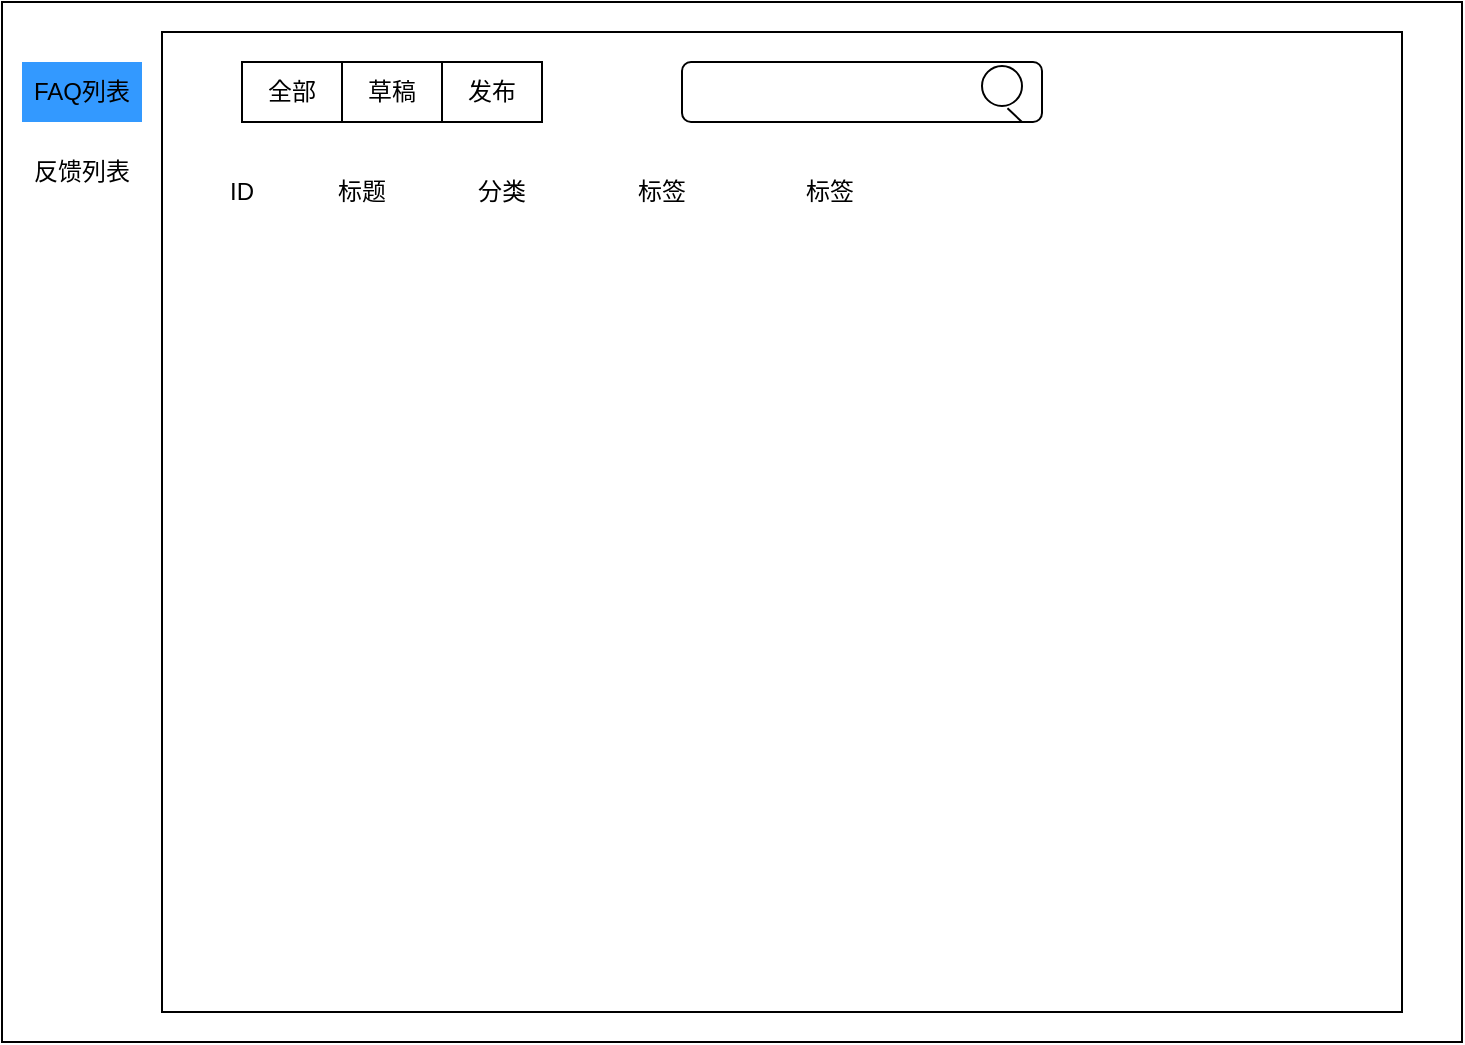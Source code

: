 <mxfile version="24.2.3" type="github">
  <diagram name="第 1 页" id="4bV1xW46nVY4Pf9X2hRi">
    <mxGraphModel dx="1535" dy="838" grid="1" gridSize="10" guides="1" tooltips="1" connect="1" arrows="1" fold="1" page="1" pageScale="1" pageWidth="827" pageHeight="1169" math="0" shadow="0">
      <root>
        <mxCell id="0" />
        <mxCell id="1" parent="0" />
        <mxCell id="X1Csc4AVLxiHJh4jynjV-7" value="" style="rounded=0;whiteSpace=wrap;html=1;" vertex="1" parent="1">
          <mxGeometry x="30" y="80" width="730" height="520" as="geometry" />
        </mxCell>
        <mxCell id="X1Csc4AVLxiHJh4jynjV-3" value="FAQ列表" style="text;html=1;align=center;verticalAlign=middle;whiteSpace=wrap;rounded=0;fillColor=#3399FF;" vertex="1" parent="1">
          <mxGeometry x="40" y="110" width="60" height="30" as="geometry" />
        </mxCell>
        <mxCell id="X1Csc4AVLxiHJh4jynjV-4" value="反馈列表" style="text;html=1;align=center;verticalAlign=middle;whiteSpace=wrap;rounded=0;" vertex="1" parent="1">
          <mxGeometry x="40" y="150" width="60" height="30" as="geometry" />
        </mxCell>
        <mxCell id="X1Csc4AVLxiHJh4jynjV-5" value="" style="rounded=0;whiteSpace=wrap;html=1;" vertex="1" parent="1">
          <mxGeometry x="110" y="95" width="620" height="490" as="geometry" />
        </mxCell>
        <mxCell id="X1Csc4AVLxiHJh4jynjV-6" value="全部" style="rounded=0;whiteSpace=wrap;html=1;" vertex="1" parent="1">
          <mxGeometry x="150" y="110" width="50" height="30" as="geometry" />
        </mxCell>
        <mxCell id="X1Csc4AVLxiHJh4jynjV-8" value="草稿" style="rounded=0;whiteSpace=wrap;html=1;" vertex="1" parent="1">
          <mxGeometry x="200" y="110" width="50" height="30" as="geometry" />
        </mxCell>
        <mxCell id="X1Csc4AVLxiHJh4jynjV-9" value="发布" style="rounded=0;whiteSpace=wrap;html=1;" vertex="1" parent="1">
          <mxGeometry x="250" y="110" width="50" height="30" as="geometry" />
        </mxCell>
        <mxCell id="X1Csc4AVLxiHJh4jynjV-10" value="" style="rounded=1;whiteSpace=wrap;html=1;align=center;verticalAlign=middle;fontFamily=Helvetica;fontSize=12;fontColor=default;fillColor=none;gradientColor=none;" vertex="1" parent="1">
          <mxGeometry x="370" y="110" width="180" height="30" as="geometry" />
        </mxCell>
        <mxCell id="X1Csc4AVLxiHJh4jynjV-12" value="" style="ellipse;whiteSpace=wrap;html=1;aspect=fixed;rounded=0;align=center;verticalAlign=middle;fontFamily=Helvetica;fontSize=12;fontColor=default;fillColor=none;gradientColor=none;" vertex="1" parent="1">
          <mxGeometry x="520" y="112" width="20" height="20" as="geometry" />
        </mxCell>
        <mxCell id="X1Csc4AVLxiHJh4jynjV-13" value="" style="endArrow=none;html=1;rounded=0;fontFamily=Helvetica;fontSize=12;fontColor=default;entryX=0.677;entryY=0.286;entryDx=0;entryDy=0;entryPerimeter=0;" edge="1" parent="1">
          <mxGeometry width="50" height="50" relative="1" as="geometry">
            <mxPoint x="540" y="140" as="sourcePoint" />
            <mxPoint x="532.74" y="133.14" as="targetPoint" />
          </mxGeometry>
        </mxCell>
        <mxCell id="X1Csc4AVLxiHJh4jynjV-14" value="ID" style="text;html=1;align=center;verticalAlign=middle;whiteSpace=wrap;rounded=0;fontFamily=Helvetica;fontSize=12;fontColor=default;" vertex="1" parent="1">
          <mxGeometry x="120" y="160" width="60" height="30" as="geometry" />
        </mxCell>
        <mxCell id="X1Csc4AVLxiHJh4jynjV-15" value="标题" style="text;html=1;align=center;verticalAlign=middle;whiteSpace=wrap;rounded=0;fontFamily=Helvetica;fontSize=12;fontColor=default;" vertex="1" parent="1">
          <mxGeometry x="180" y="160" width="60" height="30" as="geometry" />
        </mxCell>
        <mxCell id="X1Csc4AVLxiHJh4jynjV-16" value="分类" style="text;html=1;align=center;verticalAlign=middle;whiteSpace=wrap;rounded=0;fontFamily=Helvetica;fontSize=12;fontColor=default;" vertex="1" parent="1">
          <mxGeometry x="250" y="160" width="60" height="30" as="geometry" />
        </mxCell>
        <mxCell id="X1Csc4AVLxiHJh4jynjV-17" value="标签" style="text;html=1;align=center;verticalAlign=middle;whiteSpace=wrap;rounded=0;fontFamily=Helvetica;fontSize=12;fontColor=default;" vertex="1" parent="1">
          <mxGeometry x="330" y="160" width="60" height="30" as="geometry" />
        </mxCell>
        <mxCell id="X1Csc4AVLxiHJh4jynjV-18" value="标签" style="text;html=1;align=center;verticalAlign=middle;whiteSpace=wrap;rounded=0;fontFamily=Helvetica;fontSize=12;fontColor=default;" vertex="1" parent="1">
          <mxGeometry x="413.5" y="160" width="60" height="30" as="geometry" />
        </mxCell>
      </root>
    </mxGraphModel>
  </diagram>
</mxfile>
